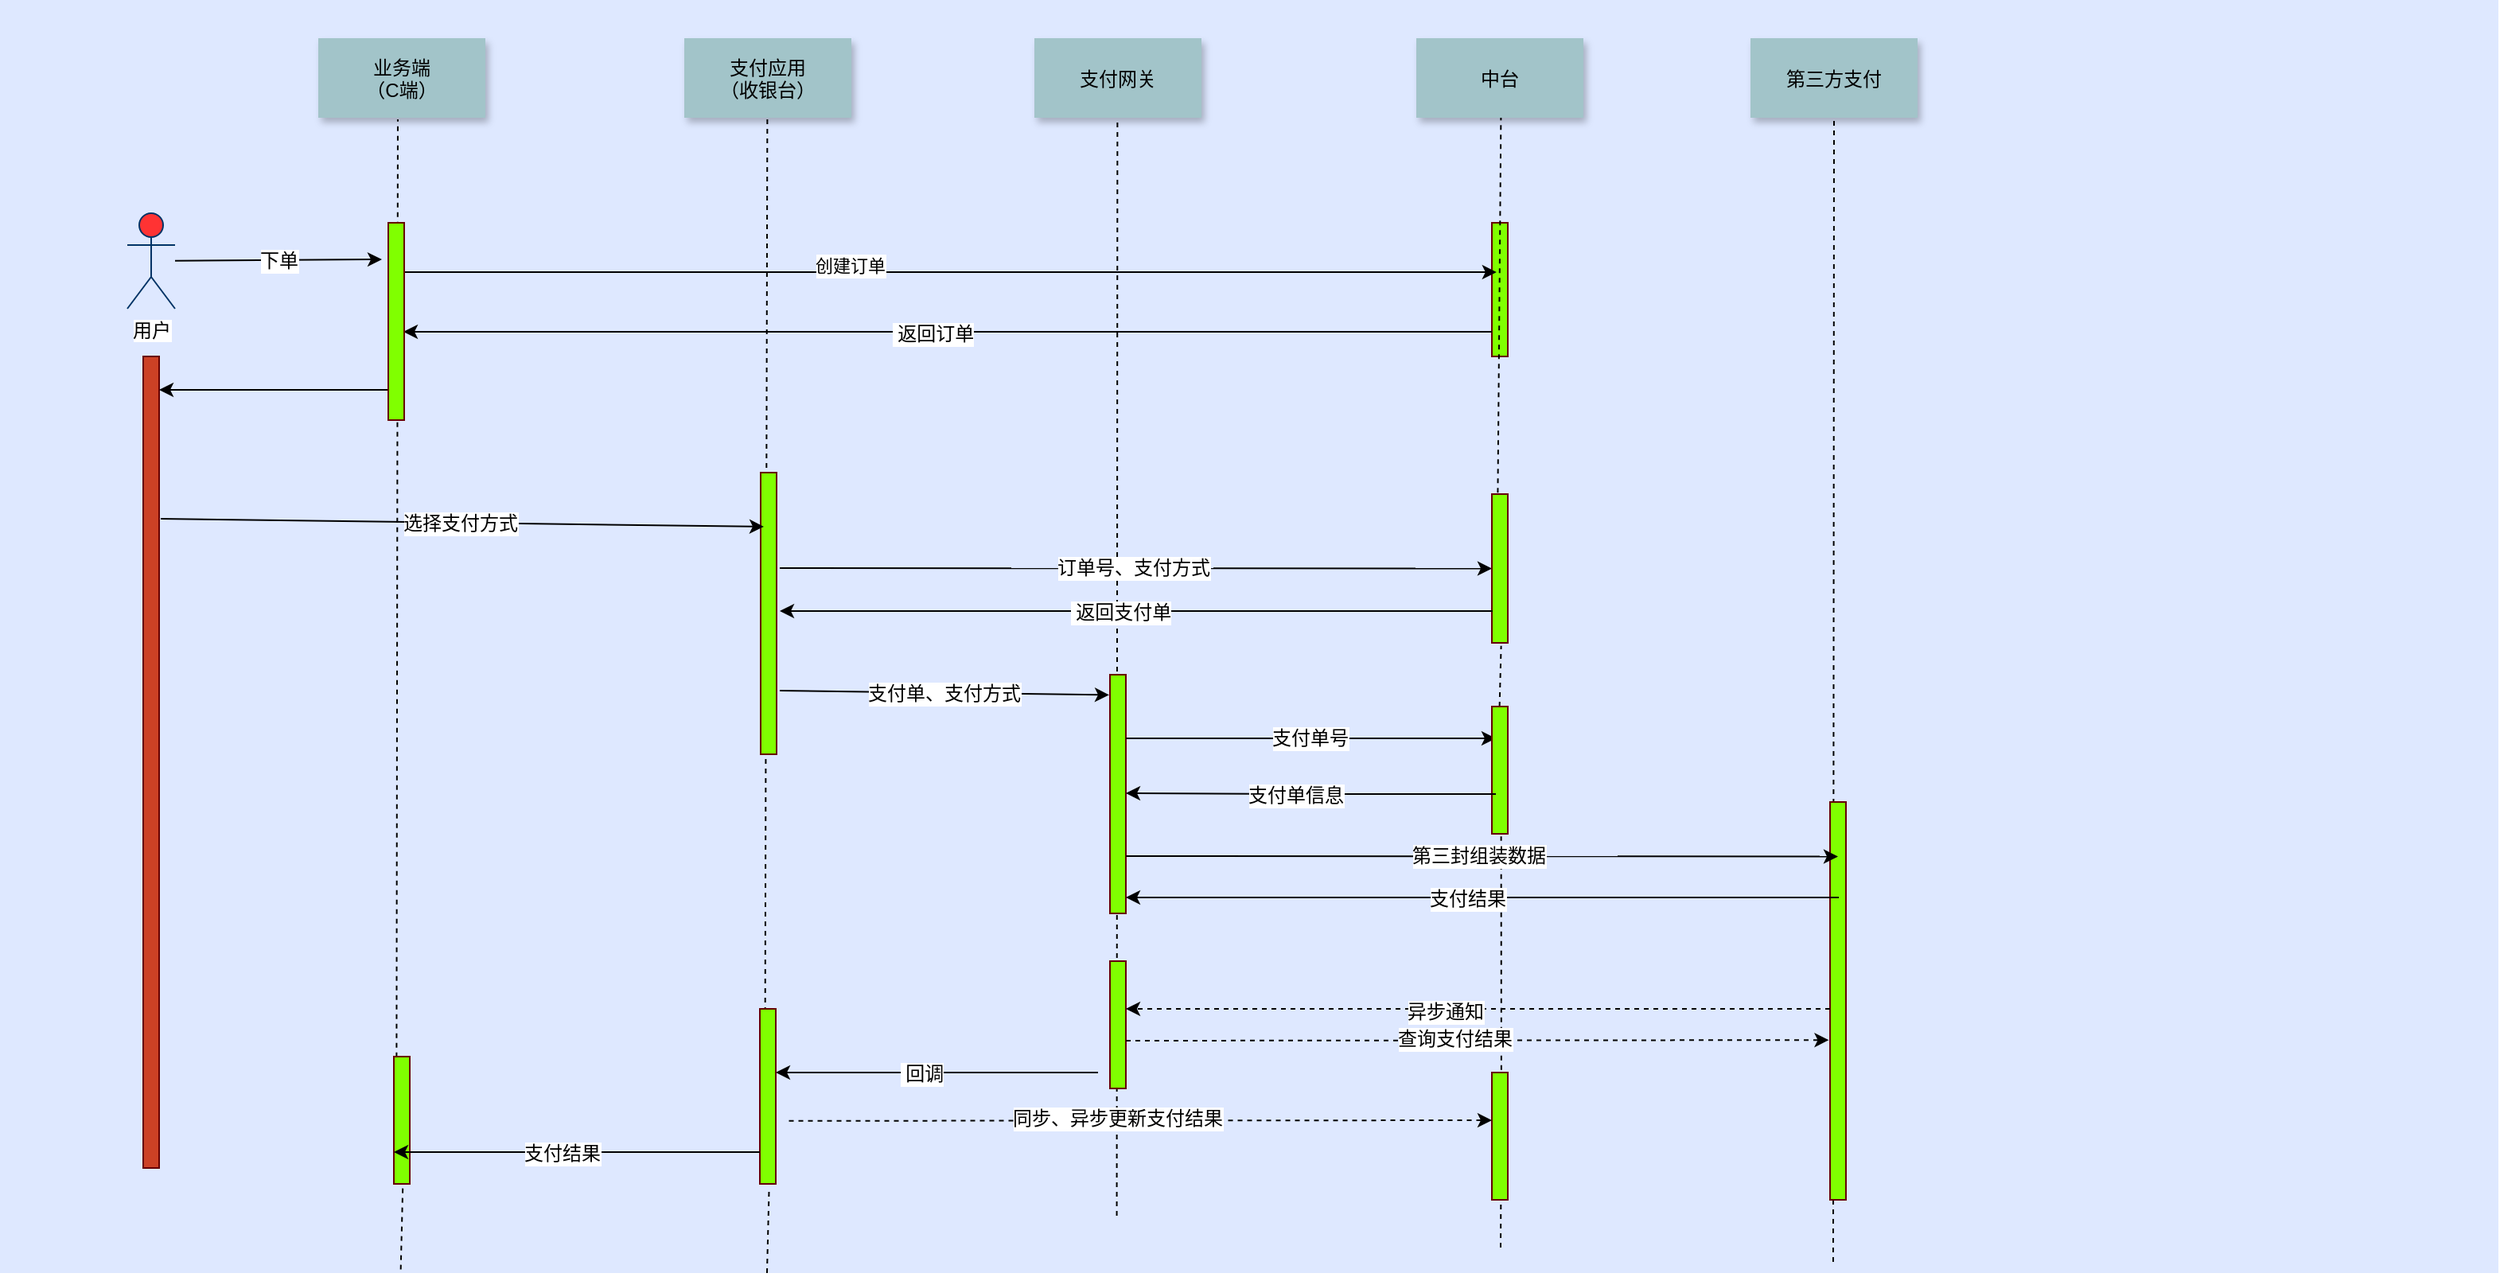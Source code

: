 <mxfile version="12.7.9" type="github">
  <diagram name="Page-1" id="9361dd3d-8414-5efd-6122-117bd74ce7a7">
    <mxGraphModel dx="1426" dy="775" grid="1" gridSize="10" guides="1" tooltips="1" connect="1" arrows="1" fold="1" page="0" pageScale="1.5" pageWidth="826" pageHeight="1169" background="#ffffff" math="0" shadow="0">
      <root>
        <mxCell id="0" />
        <mxCell id="1" parent="0" />
        <mxCell id="5GutXgpYoX0E2_0ryTat-90" value="" style="fillColor=#DEE8FF;strokeColor=none" parent="1" vertex="1">
          <mxGeometry x="40" y="26" width="1570" height="800" as="geometry" />
        </mxCell>
        <mxCell id="5GutXgpYoX0E2_0ryTat-91" value="用户" style="shape=umlActor;verticalLabelPosition=bottom;labelBackgroundColor=#ffffff;verticalAlign=top;html=1;outlineConnect=0;strokeColor=#003366;fillColor=#FF3333;" parent="1" vertex="1">
          <mxGeometry x="120" y="160" width="30" height="60" as="geometry" />
        </mxCell>
        <mxCell id="5GutXgpYoX0E2_0ryTat-92" value="支付应用&#xa;（收银台）" style="shadow=1;fillColor=#A2C4C9;strokeColor=none" parent="1" vertex="1">
          <mxGeometry x="470" y="50" width="105" height="50" as="geometry" />
        </mxCell>
        <mxCell id="5GutXgpYoX0E2_0ryTat-93" value="支付网关" style="shadow=1;fillColor=#A2C4C9;strokeColor=none" parent="1" vertex="1">
          <mxGeometry x="690" y="50" width="105" height="50" as="geometry" />
        </mxCell>
        <mxCell id="5GutXgpYoX0E2_0ryTat-94" value="中台" style="shadow=1;fillColor=#A2C4C9;strokeColor=none" parent="1" vertex="1">
          <mxGeometry x="930" y="50" width="105" height="50" as="geometry" />
        </mxCell>
        <mxCell id="5GutXgpYoX0E2_0ryTat-95" value="第三方支付" style="shadow=1;fillColor=#A2C4C9;strokeColor=none" parent="1" vertex="1">
          <mxGeometry x="1140" y="50" width="105" height="50" as="geometry" />
        </mxCell>
        <mxCell id="5GutXgpYoX0E2_0ryTat-97" value="" style="fillColor=#CC4125;strokeColor=#660000" parent="1" vertex="1">
          <mxGeometry x="130" y="250" width="10" height="510" as="geometry" />
        </mxCell>
        <mxCell id="5GutXgpYoX0E2_0ryTat-98" value="业务端&#xa;（C端）" style="shadow=1;fillColor=#A2C4C9;strokeColor=none" parent="1" vertex="1">
          <mxGeometry x="240" y="50" width="105" height="50" as="geometry" />
        </mxCell>
        <mxCell id="5GutXgpYoX0E2_0ryTat-116" value="" style="fillColor=#80FF00;strokeColor=#660000" parent="1" vertex="1">
          <mxGeometry x="977.5" y="166" width="10" height="84" as="geometry" />
        </mxCell>
        <mxCell id="5GutXgpYoX0E2_0ryTat-114" value="" style="endArrow=classic;html=1;" parent="1" source="5GutXgpYoX0E2_0ryTat-91" edge="1">
          <mxGeometry width="50" height="50" relative="1" as="geometry">
            <mxPoint x="740" y="160" as="sourcePoint" />
            <mxPoint x="280" y="189" as="targetPoint" />
          </mxGeometry>
        </mxCell>
        <mxCell id="5GutXgpYoX0E2_0ryTat-115" value="下单" style="text;html=1;align=center;verticalAlign=middle;resizable=0;points=[];labelBackgroundColor=#ffffff;" parent="5GutXgpYoX0E2_0ryTat-114" vertex="1" connectable="0">
          <mxGeometry x="-0.011" relative="1" as="geometry">
            <mxPoint as="offset" />
          </mxGeometry>
        </mxCell>
        <mxCell id="5GutXgpYoX0E2_0ryTat-122" value="" style="edgeStyle=elbowEdgeStyle;elbow=vertical;verticalLabelPosition=top;verticalAlign=bottom;exitX=0.159;exitY=0.225;exitDx=0;exitDy=0;exitPerimeter=0;entryX=0.599;entryY=0.225;entryDx=0;entryDy=0;entryPerimeter=0;" parent="1" edge="1">
          <mxGeometry width="100" height="100" as="geometry">
            <mxPoint x="289.63" y="197" as="sourcePoint" />
            <mxPoint x="980.43" y="197" as="targetPoint" />
            <Array as="points" />
            <mxPoint x="-15" y="-37" as="offset" />
          </mxGeometry>
        </mxCell>
        <mxCell id="5GutXgpYoX0E2_0ryTat-202" value="&lt;span style=&quot;font-size: 11px&quot;&gt;创建订单&lt;/span&gt;" style="text;html=1;align=center;verticalAlign=middle;resizable=0;points=[];labelBackgroundColor=#ffffff;" parent="5GutXgpYoX0E2_0ryTat-122" vertex="1" connectable="0">
          <mxGeometry relative="1" as="geometry">
            <mxPoint x="-61" y="-4" as="offset" />
          </mxGeometry>
        </mxCell>
        <mxCell id="5GutXgpYoX0E2_0ryTat-126" value="" style="edgeStyle=elbowEdgeStyle;elbow=vertical;dashed=0;verticalLabelPosition=top;verticalAlign=bottom;align=right;entryX=0.95;entryY=0.551;entryDx=0;entryDy=0;entryPerimeter=0;" parent="1" source="5GutXgpYoX0E2_0ryTat-116" target="5GutXgpYoX0E2_0ryTat-99" edge="1">
          <mxGeometry x="280" y="229.759" width="100" height="100" as="geometry">
            <mxPoint x="599.784" y="267" as="sourcePoint" />
            <mxPoint x="300" y="267" as="targetPoint" />
            <Array as="points" />
          </mxGeometry>
        </mxCell>
        <mxCell id="5GutXgpYoX0E2_0ryTat-201" value="&amp;nbsp;返回订单" style="text;html=1;align=center;verticalAlign=middle;resizable=0;points=[];labelBackgroundColor=#ffffff;" parent="5GutXgpYoX0E2_0ryTat-126" vertex="1" connectable="0">
          <mxGeometry relative="1" as="geometry">
            <mxPoint x="-10" y="1" as="offset" />
          </mxGeometry>
        </mxCell>
        <mxCell id="5GutXgpYoX0E2_0ryTat-135" value="" style="endArrow=none;dashed=1;html=1;entryX=0.581;entryY=1.02;entryDx=0;entryDy=0;entryPerimeter=0;exitX=0.307;exitY=1;exitDx=0;exitDy=0;exitPerimeter=0;" parent="1" source="5GutXgpYoX0E2_0ryTat-222" edge="1">
          <mxGeometry width="50" height="50" relative="1" as="geometry">
            <mxPoint x="522.0" y="388.4" as="sourcePoint" />
            <mxPoint x="522.19" y="100.0" as="targetPoint" />
          </mxGeometry>
        </mxCell>
        <mxCell id="5GutXgpYoX0E2_0ryTat-138" value="" style="endArrow=none;dashed=1;html=1;entryX=0.581;entryY=1.02;entryDx=0;entryDy=0;entryPerimeter=0;exitX=0.307;exitY=0.825;exitDx=0;exitDy=0;exitPerimeter=0;" parent="1" source="5GutXgpYoX0E2_0ryTat-154" edge="1">
          <mxGeometry width="50" height="50" relative="1" as="geometry">
            <mxPoint x="983" y="670" as="sourcePoint" />
            <mxPoint x="983.2" y="100.0" as="targetPoint" />
          </mxGeometry>
        </mxCell>
        <mxCell id="5GutXgpYoX0E2_0ryTat-143" value="" style="endArrow=none;dashed=1;html=1;entryX=0.438;entryY=1.06;entryDx=0;entryDy=0;entryPerimeter=0;exitX=0.159;exitY=0.98;exitDx=0;exitDy=0;exitPerimeter=0;" parent="1" source="5GutXgpYoX0E2_0ryTat-232" edge="1">
          <mxGeometry width="50" height="50" relative="1" as="geometry">
            <mxPoint x="287.07" y="391" as="sourcePoint" />
            <mxPoint x="289.99" y="101" as="targetPoint" />
          </mxGeometry>
        </mxCell>
        <mxCell id="5GutXgpYoX0E2_0ryTat-144" value="" style="endArrow=none;dashed=1;html=1;entryX=0.581;entryY=1.02;entryDx=0;entryDy=0;entryPerimeter=0;exitX=0.447;exitY=0.955;exitDx=0;exitDy=0;exitPerimeter=0;" parent="1" source="5GutXgpYoX0E2_0ryTat-90" edge="1">
          <mxGeometry width="50" height="50" relative="1" as="geometry">
            <mxPoint x="741.99" y="672" as="sourcePoint" />
            <mxPoint x="742.19" y="102.0" as="targetPoint" />
          </mxGeometry>
        </mxCell>
        <mxCell id="5GutXgpYoX0E2_0ryTat-146" value="" style="endArrow=none;dashed=1;html=1;entryX=0.5;entryY=1;entryDx=0;entryDy=0;exitX=0.307;exitY=0.825;exitDx=0;exitDy=0;exitPerimeter=0;" parent="1" target="5GutXgpYoX0E2_0ryTat-95" edge="1">
          <mxGeometry width="50" height="50" relative="1" as="geometry">
            <mxPoint x="1191.99" y="819" as="sourcePoint" />
            <mxPoint x="1192.19" y="249.0" as="targetPoint" />
          </mxGeometry>
        </mxCell>
        <mxCell id="5GutXgpYoX0E2_0ryTat-147" value="" style="fillColor=#80FF00;strokeColor=#660000" parent="1" vertex="1">
          <mxGeometry x="518" y="323" width="10" height="177" as="geometry" />
        </mxCell>
        <mxCell id="5GutXgpYoX0E2_0ryTat-149" value="" style="fillColor=#80FF00;strokeColor=#660000" parent="1" vertex="1">
          <mxGeometry x="1190" y="530" width="10" height="250" as="geometry" />
        </mxCell>
        <mxCell id="5GutXgpYoX0E2_0ryTat-152" value="" style="fillColor=#80FF00;strokeColor=#660000" parent="1" vertex="1">
          <mxGeometry x="737.5" y="630" width="10" height="80" as="geometry" />
        </mxCell>
        <mxCell id="5GutXgpYoX0E2_0ryTat-153" value="" style="fillColor=#80FF00;strokeColor=#660000" parent="1" vertex="1">
          <mxGeometry x="737.5" y="450" width="10" height="150" as="geometry" />
        </mxCell>
        <mxCell id="5GutXgpYoX0E2_0ryTat-175" value="" style="endArrow=classic;html=1;entryX=1;entryY=0.1;entryDx=0;entryDy=0;entryPerimeter=0;" parent="1" edge="1">
          <mxGeometry width="50" height="50" relative="1" as="geometry">
            <mxPoint x="290" y="271" as="sourcePoint" />
            <mxPoint x="140" y="271" as="targetPoint" />
          </mxGeometry>
        </mxCell>
        <mxCell id="5GutXgpYoX0E2_0ryTat-181" value="" style="endArrow=classic;html=1;exitX=1.1;exitY=0.2;exitDx=0;exitDy=0;exitPerimeter=0;" parent="1" source="5GutXgpYoX0E2_0ryTat-97" edge="1">
          <mxGeometry width="50" height="50" relative="1" as="geometry">
            <mxPoint x="150" y="359" as="sourcePoint" />
            <mxPoint x="520" y="357" as="targetPoint" />
          </mxGeometry>
        </mxCell>
        <mxCell id="5GutXgpYoX0E2_0ryTat-182" value="选择支付方式" style="text;html=1;align=center;verticalAlign=middle;resizable=0;points=[];labelBackgroundColor=#ffffff;" parent="5GutXgpYoX0E2_0ryTat-181" vertex="1" connectable="0">
          <mxGeometry x="-0.011" relative="1" as="geometry">
            <mxPoint as="offset" />
          </mxGeometry>
        </mxCell>
        <mxCell id="5GutXgpYoX0E2_0ryTat-204" value="" style="endArrow=classic;html=1;entryX=0;entryY=0.5;entryDx=0;entryDy=0;" parent="1" target="5GutXgpYoX0E2_0ryTat-154" edge="1">
          <mxGeometry width="50" height="50" relative="1" as="geometry">
            <mxPoint x="530" y="383" as="sourcePoint" />
            <mxPoint x="530" y="367" as="targetPoint" />
          </mxGeometry>
        </mxCell>
        <mxCell id="5GutXgpYoX0E2_0ryTat-205" value="订单号、支付方式" style="text;html=1;align=center;verticalAlign=middle;resizable=0;points=[];labelBackgroundColor=#ffffff;" parent="5GutXgpYoX0E2_0ryTat-204" vertex="1" connectable="0">
          <mxGeometry x="-0.011" relative="1" as="geometry">
            <mxPoint as="offset" />
          </mxGeometry>
        </mxCell>
        <mxCell id="5GutXgpYoX0E2_0ryTat-154" value="" style="fillColor=#80FF00;strokeColor=#660000" parent="1" vertex="1">
          <mxGeometry x="977.5" y="336.5" width="10" height="93.5" as="geometry" />
        </mxCell>
        <mxCell id="5GutXgpYoX0E2_0ryTat-206" value="" style="endArrow=none;dashed=1;html=1;entryX=0.581;entryY=1.02;entryDx=0;entryDy=0;entryPerimeter=0;exitX=0.307;exitY=0.825;exitDx=0;exitDy=0;exitPerimeter=0;" parent="1" source="5GutXgpYoX0E2_0ryTat-151" target="5GutXgpYoX0E2_0ryTat-154" edge="1">
          <mxGeometry width="50" height="50" relative="1" as="geometry">
            <mxPoint x="983" y="670" as="sourcePoint" />
            <mxPoint x="983.2" y="100.0" as="targetPoint" />
          </mxGeometry>
        </mxCell>
        <mxCell id="5GutXgpYoX0E2_0ryTat-207" value="" style="edgeStyle=elbowEdgeStyle;elbow=vertical;dashed=0;verticalLabelPosition=top;verticalAlign=bottom;align=right;" parent="1" edge="1">
          <mxGeometry x="280.5" y="405.759" width="100" height="100" as="geometry">
            <mxPoint x="978" y="410" as="sourcePoint" />
            <mxPoint x="530" y="410" as="targetPoint" />
            <Array as="points" />
          </mxGeometry>
        </mxCell>
        <mxCell id="5GutXgpYoX0E2_0ryTat-208" value="&amp;nbsp;返回支付单" style="text;html=1;align=center;verticalAlign=middle;resizable=0;points=[];labelBackgroundColor=#ffffff;" parent="5GutXgpYoX0E2_0ryTat-207" vertex="1" connectable="0">
          <mxGeometry relative="1" as="geometry">
            <mxPoint x="-10" y="1" as="offset" />
          </mxGeometry>
        </mxCell>
        <mxCell id="5GutXgpYoX0E2_0ryTat-210" value="" style="endArrow=classic;html=1;exitX=1.1;exitY=0.2;exitDx=0;exitDy=0;exitPerimeter=0;entryX=-0.05;entryY=0.085;entryDx=0;entryDy=0;entryPerimeter=0;" parent="1" target="5GutXgpYoX0E2_0ryTat-153" edge="1">
          <mxGeometry width="50" height="50" relative="1" as="geometry">
            <mxPoint x="530" y="460" as="sourcePoint" />
            <mxPoint x="720" y="460" as="targetPoint" />
          </mxGeometry>
        </mxCell>
        <mxCell id="5GutXgpYoX0E2_0ryTat-211" value="支付单、支付方式" style="text;html=1;align=center;verticalAlign=middle;resizable=0;points=[];labelBackgroundColor=#ffffff;" parent="5GutXgpYoX0E2_0ryTat-210" vertex="1" connectable="0">
          <mxGeometry x="-0.011" relative="1" as="geometry">
            <mxPoint as="offset" />
          </mxGeometry>
        </mxCell>
        <mxCell id="5GutXgpYoX0E2_0ryTat-212" value="" style="edgeStyle=elbowEdgeStyle;elbow=vertical;dashed=0;verticalLabelPosition=top;verticalAlign=bottom;align=right;" parent="1" edge="1">
          <mxGeometry x="278" y="695.759" width="100" height="100" as="geometry">
            <mxPoint x="730" y="700" as="sourcePoint" />
            <mxPoint x="527.5" y="700" as="targetPoint" />
            <Array as="points" />
          </mxGeometry>
        </mxCell>
        <mxCell id="5GutXgpYoX0E2_0ryTat-213" value="&amp;nbsp;回调" style="text;html=1;align=center;verticalAlign=middle;resizable=0;points=[];labelBackgroundColor=#ffffff;" parent="5GutXgpYoX0E2_0ryTat-212" vertex="1" connectable="0">
          <mxGeometry relative="1" as="geometry">
            <mxPoint x="-10" y="1" as="offset" />
          </mxGeometry>
        </mxCell>
        <mxCell id="5GutXgpYoX0E2_0ryTat-215" value="" style="endArrow=classic;html=1;" parent="1" edge="1">
          <mxGeometry width="50" height="50" relative="1" as="geometry">
            <mxPoint x="747.5" y="490" as="sourcePoint" />
            <mxPoint x="980" y="490" as="targetPoint" />
          </mxGeometry>
        </mxCell>
        <mxCell id="5GutXgpYoX0E2_0ryTat-216" value="支付单号" style="text;html=1;align=center;verticalAlign=middle;resizable=0;points=[];labelBackgroundColor=#ffffff;" parent="5GutXgpYoX0E2_0ryTat-215" vertex="1" connectable="0">
          <mxGeometry x="-0.011" relative="1" as="geometry">
            <mxPoint as="offset" />
          </mxGeometry>
        </mxCell>
        <mxCell id="5GutXgpYoX0E2_0ryTat-151" value="" style="fillColor=#80FF00;strokeColor=#660000" parent="1" vertex="1">
          <mxGeometry x="977.5" y="470" width="10" height="80" as="geometry" />
        </mxCell>
        <mxCell id="5GutXgpYoX0E2_0ryTat-217" value="" style="endArrow=none;dashed=1;html=1;entryX=0.581;entryY=1.02;entryDx=0;entryDy=0;entryPerimeter=0;exitX=0.601;exitY=0.955;exitDx=0;exitDy=0;exitPerimeter=0;" parent="1" source="5GutXgpYoX0E2_0ryTat-237" target="5GutXgpYoX0E2_0ryTat-151" edge="1">
          <mxGeometry width="50" height="50" relative="1" as="geometry">
            <mxPoint x="983" y="670" as="sourcePoint" />
            <mxPoint x="983.31" y="431.87" as="targetPoint" />
          </mxGeometry>
        </mxCell>
        <mxCell id="5GutXgpYoX0E2_0ryTat-218" value="" style="endArrow=classic;html=1;entryX=0;entryY=0.5;entryDx=0;entryDy=0;" parent="1" edge="1">
          <mxGeometry width="50" height="50" relative="1" as="geometry">
            <mxPoint x="747.5" y="564" as="sourcePoint" />
            <mxPoint x="1195" y="564.25" as="targetPoint" />
          </mxGeometry>
        </mxCell>
        <mxCell id="5GutXgpYoX0E2_0ryTat-219" value="第三封组装数据" style="text;html=1;align=center;verticalAlign=middle;resizable=0;points=[];labelBackgroundColor=#ffffff;" parent="5GutXgpYoX0E2_0ryTat-218" vertex="1" connectable="0">
          <mxGeometry x="-0.011" relative="1" as="geometry">
            <mxPoint as="offset" />
          </mxGeometry>
        </mxCell>
        <mxCell id="5GutXgpYoX0E2_0ryTat-220" value="" style="edgeStyle=elbowEdgeStyle;elbow=horizontal;dashed=0;verticalLabelPosition=top;verticalAlign=bottom;align=right;" parent="1" edge="1">
          <mxGeometry x="498" y="585.759" width="100" height="100" as="geometry">
            <mxPoint x="1195.5" y="590" as="sourcePoint" />
            <mxPoint x="747.5" y="590" as="targetPoint" />
            <Array as="points" />
          </mxGeometry>
        </mxCell>
        <mxCell id="5GutXgpYoX0E2_0ryTat-221" value="支付结果" style="text;html=1;align=center;verticalAlign=middle;resizable=0;points=[];labelBackgroundColor=#ffffff;" parent="5GutXgpYoX0E2_0ryTat-220" vertex="1" connectable="0">
          <mxGeometry relative="1" as="geometry">
            <mxPoint x="-10" y="1" as="offset" />
          </mxGeometry>
        </mxCell>
        <mxCell id="5GutXgpYoX0E2_0ryTat-224" value="" style="edgeStyle=elbowEdgeStyle;elbow=vertical;dashed=1;verticalLabelPosition=bottom;verticalAlign=top" parent="1" edge="1">
          <mxGeometry x="925" y="667.338" width="100" height="100" as="geometry">
            <mxPoint x="1190" y="660" as="sourcePoint" />
            <mxPoint x="747.5" y="659.996" as="targetPoint" />
            <Array as="points" />
          </mxGeometry>
        </mxCell>
        <mxCell id="5GutXgpYoX0E2_0ryTat-225" value="异步通知" style="text;html=1;align=center;verticalAlign=middle;resizable=0;points=[];labelBackgroundColor=#ffffff;" parent="5GutXgpYoX0E2_0ryTat-224" vertex="1" connectable="0">
          <mxGeometry relative="1" as="geometry">
            <mxPoint x="-21" y="2" as="offset" />
          </mxGeometry>
        </mxCell>
        <mxCell id="5GutXgpYoX0E2_0ryTat-228" value="" style="edgeStyle=none;verticalLabelPosition=top;verticalAlign=bottom;dashed=1;entryX=0.732;entryY=0.817;entryDx=0;entryDy=0;entryPerimeter=0;" parent="1" target="5GutXgpYoX0E2_0ryTat-90" edge="1">
          <mxGeometry x="780.455" y="592.706" width="100" height="100" as="geometry">
            <mxPoint x="747.5" y="679.996" as="sourcePoint" />
            <mxPoint x="857.5" y="679.996" as="targetPoint" />
          </mxGeometry>
        </mxCell>
        <mxCell id="5GutXgpYoX0E2_0ryTat-229" value="查询支付结果" style="text;html=1;align=center;verticalAlign=middle;resizable=0;points=[];labelBackgroundColor=#ffffff;" parent="5GutXgpYoX0E2_0ryTat-228" vertex="1" connectable="0">
          <mxGeometry relative="1" as="geometry">
            <mxPoint x="-15" y="-1" as="offset" />
          </mxGeometry>
        </mxCell>
        <mxCell id="5GutXgpYoX0E2_0ryTat-222" value="" style="fillColor=#80FF00;strokeColor=#660000" parent="1" vertex="1">
          <mxGeometry x="517.5" y="660" width="10" height="110" as="geometry" />
        </mxCell>
        <mxCell id="5GutXgpYoX0E2_0ryTat-233" value="" style="endArrow=none;dashed=1;html=1;entryX=0.581;entryY=1.02;entryDx=0;entryDy=0;entryPerimeter=0;exitX=0.307;exitY=1;exitDx=0;exitDy=0;exitPerimeter=0;" parent="1" source="5GutXgpYoX0E2_0ryTat-90" target="5GutXgpYoX0E2_0ryTat-222" edge="1">
          <mxGeometry width="50" height="50" relative="1" as="geometry">
            <mxPoint x="521.99" y="826" as="sourcePoint" />
            <mxPoint x="522.19" y="100.0" as="targetPoint" />
          </mxGeometry>
        </mxCell>
        <mxCell id="5GutXgpYoX0E2_0ryTat-234" value="" style="edgeStyle=elbowEdgeStyle;elbow=horizontal;dashed=0;verticalLabelPosition=top;verticalAlign=bottom;align=right;" parent="1" edge="1">
          <mxGeometry x="498" y="520.259" width="100" height="100" as="geometry">
            <mxPoint x="980" y="525" as="sourcePoint" />
            <mxPoint x="747.5" y="524.5" as="targetPoint" />
            <Array as="points" />
          </mxGeometry>
        </mxCell>
        <mxCell id="5GutXgpYoX0E2_0ryTat-235" value="支付单信息" style="text;html=1;align=center;verticalAlign=middle;resizable=0;points=[];labelBackgroundColor=#ffffff;" parent="5GutXgpYoX0E2_0ryTat-234" vertex="1" connectable="0">
          <mxGeometry relative="1" as="geometry">
            <mxPoint x="-10" y="1" as="offset" />
          </mxGeometry>
        </mxCell>
        <mxCell id="5GutXgpYoX0E2_0ryTat-237" value="" style="fillColor=#80FF00;strokeColor=#660000" parent="1" vertex="1">
          <mxGeometry x="977.5" y="700" width="10" height="80" as="geometry" />
        </mxCell>
        <mxCell id="5GutXgpYoX0E2_0ryTat-239" value="" style="edgeStyle=none;verticalLabelPosition=top;verticalAlign=bottom;dashed=1;entryX=0.732;entryY=0.817;entryDx=0;entryDy=0;entryPerimeter=0;" parent="1" edge="1">
          <mxGeometry x="568.715" y="643.106" width="100" height="100" as="geometry">
            <mxPoint x="535.76" y="730.396" as="sourcePoint" />
            <mxPoint x="977.5" y="730.0" as="targetPoint" />
          </mxGeometry>
        </mxCell>
        <mxCell id="5GutXgpYoX0E2_0ryTat-240" value="同步、异步更新支付结果" style="text;html=1;align=center;verticalAlign=middle;resizable=0;points=[];labelBackgroundColor=#ffffff;" parent="5GutXgpYoX0E2_0ryTat-239" vertex="1" connectable="0">
          <mxGeometry relative="1" as="geometry">
            <mxPoint x="-15" y="-1" as="offset" />
          </mxGeometry>
        </mxCell>
        <mxCell id="5GutXgpYoX0E2_0ryTat-232" value="" style="fillColor=#80FF00;strokeColor=#660000" parent="1" vertex="1">
          <mxGeometry x="287.5" y="690" width="10" height="80" as="geometry" />
        </mxCell>
        <mxCell id="5GutXgpYoX0E2_0ryTat-243" value="" style="edgeStyle=elbowEdgeStyle;elbow=vertical;dashed=0;verticalLabelPosition=top;verticalAlign=bottom;align=right;entryX=0;entryY=0.75;entryDx=0;entryDy=0;" parent="1" target="5GutXgpYoX0E2_0ryTat-232" edge="1">
          <mxGeometry x="65.5" y="745.759" width="100" height="100" as="geometry">
            <mxPoint x="517.5" y="750" as="sourcePoint" />
            <mxPoint x="315" y="750" as="targetPoint" />
            <Array as="points" />
          </mxGeometry>
        </mxCell>
        <mxCell id="5GutXgpYoX0E2_0ryTat-244" value="支付结果" style="text;html=1;align=center;verticalAlign=middle;resizable=0;points=[];labelBackgroundColor=#ffffff;" parent="5GutXgpYoX0E2_0ryTat-243" vertex="1" connectable="0">
          <mxGeometry relative="1" as="geometry">
            <mxPoint x="-10" y="1" as="offset" />
          </mxGeometry>
        </mxCell>
        <mxCell id="5GutXgpYoX0E2_0ryTat-245" value="" style="endArrow=none;dashed=1;html=1;entryX=0.581;entryY=1.02;entryDx=0;entryDy=0;entryPerimeter=0;exitX=0.307;exitY=1;exitDx=0;exitDy=0;exitPerimeter=0;" parent="1" edge="1">
          <mxGeometry width="50" height="50" relative="1" as="geometry">
            <mxPoint x="291.84" y="823.8" as="sourcePoint" />
            <mxPoint x="293.16" y="770" as="targetPoint" />
          </mxGeometry>
        </mxCell>
        <mxCell id="5GutXgpYoX0E2_0ryTat-246" value="" style="endArrow=none;dashed=1;html=1;entryX=0.581;entryY=1.02;entryDx=0;entryDy=0;entryPerimeter=0;" parent="1" edge="1">
          <mxGeometry width="50" height="50" relative="1" as="geometry">
            <mxPoint x="983" y="810" as="sourcePoint" />
            <mxPoint x="983.16" y="782.2" as="targetPoint" />
          </mxGeometry>
        </mxCell>
        <mxCell id="5GutXgpYoX0E2_0ryTat-99" value="" style="fillColor=#80FF00;strokeColor=#660000" parent="1" vertex="1">
          <mxGeometry x="284" y="166" width="10" height="124" as="geometry" />
        </mxCell>
      </root>
    </mxGraphModel>
  </diagram>
</mxfile>
